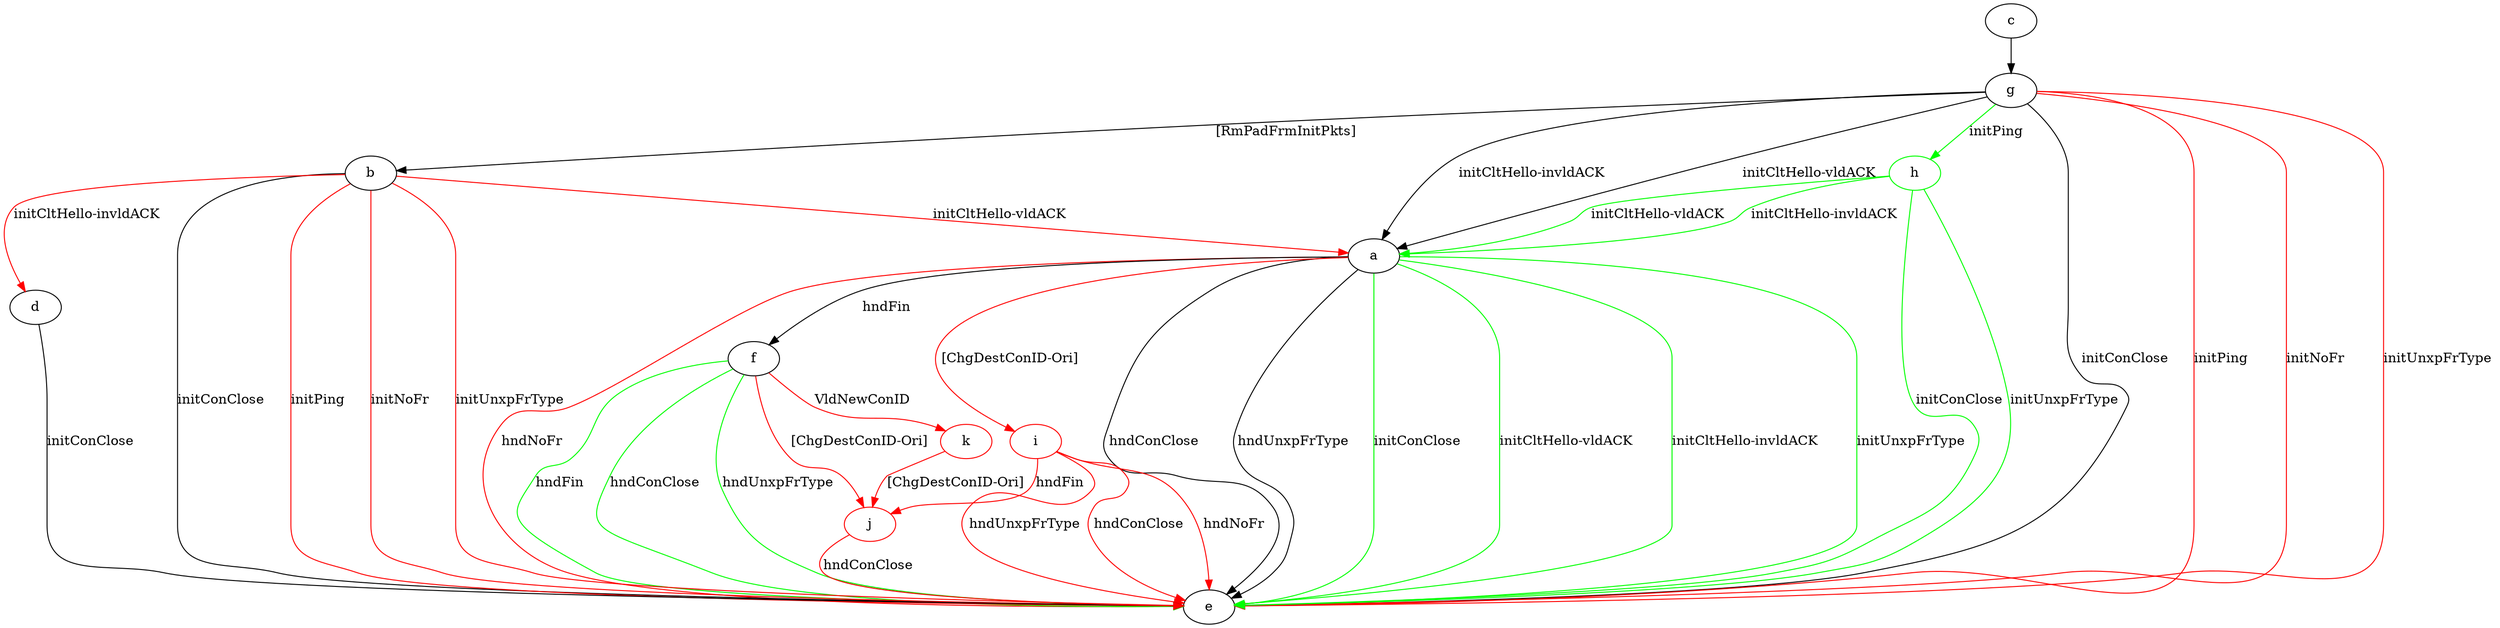 digraph "" {
	a -> e	[key=0,
		label="hndConClose "];
	a -> e	[key=1,
		label="hndUnxpFrType "];
	a -> e	[key=2,
		color=green,
		label="initConClose "];
	a -> e	[key=3,
		color=green,
		label="initCltHello-vldACK "];
	a -> e	[key=4,
		color=green,
		label="initCltHello-invldACK "];
	a -> e	[key=5,
		color=green,
		label="initUnxpFrType "];
	a -> e	[key=6,
		color=red,
		label="hndNoFr "];
	a -> f	[key=0,
		label="hndFin "];
	i	[color=red];
	a -> i	[key=0,
		color=red,
		label="[ChgDestConID-Ori] "];
	b -> a	[key=0,
		color=red,
		label="initCltHello-vldACK "];
	b -> d	[key=0,
		color=red,
		label="initCltHello-invldACK "];
	b -> e	[key=0,
		label="initConClose "];
	b -> e	[key=1,
		color=red,
		label="initPing "];
	b -> e	[key=2,
		color=red,
		label="initNoFr "];
	b -> e	[key=3,
		color=red,
		label="initUnxpFrType "];
	c -> g	[key=0];
	d -> e	[key=0,
		label="initConClose "];
	f -> e	[key=0,
		color=green,
		label="hndFin "];
	f -> e	[key=1,
		color=green,
		label="hndConClose "];
	f -> e	[key=2,
		color=green,
		label="hndUnxpFrType "];
	j	[color=red];
	f -> j	[key=0,
		color=red,
		label="[ChgDestConID-Ori] "];
	k	[color=red];
	f -> k	[key=0,
		color=red,
		label="VldNewConID "];
	g -> a	[key=0,
		label="initCltHello-vldACK "];
	g -> a	[key=1,
		label="initCltHello-invldACK "];
	g -> b	[key=0,
		label="[RmPadFrmInitPkts] "];
	g -> e	[key=0,
		label="initConClose "];
	g -> e	[key=1,
		color=red,
		label="initPing "];
	g -> e	[key=2,
		color=red,
		label="initNoFr "];
	g -> e	[key=3,
		color=red,
		label="initUnxpFrType "];
	h	[color=green];
	g -> h	[key=0,
		color=green,
		label="initPing "];
	h -> a	[key=0,
		color=green,
		label="initCltHello-vldACK "];
	h -> a	[key=1,
		color=green,
		label="initCltHello-invldACK "];
	h -> e	[key=0,
		color=green,
		label="initConClose "];
	h -> e	[key=1,
		color=green,
		label="initUnxpFrType "];
	i -> e	[key=0,
		color=red,
		label="hndConClose "];
	i -> e	[key=1,
		color=red,
		label="hndNoFr "];
	i -> e	[key=2,
		color=red,
		label="hndUnxpFrType "];
	i -> j	[key=0,
		color=red,
		label="hndFin "];
	j -> e	[key=0,
		color=red,
		label="hndConClose "];
	k -> j	[key=0,
		color=red,
		label="[ChgDestConID-Ori] "];
}
